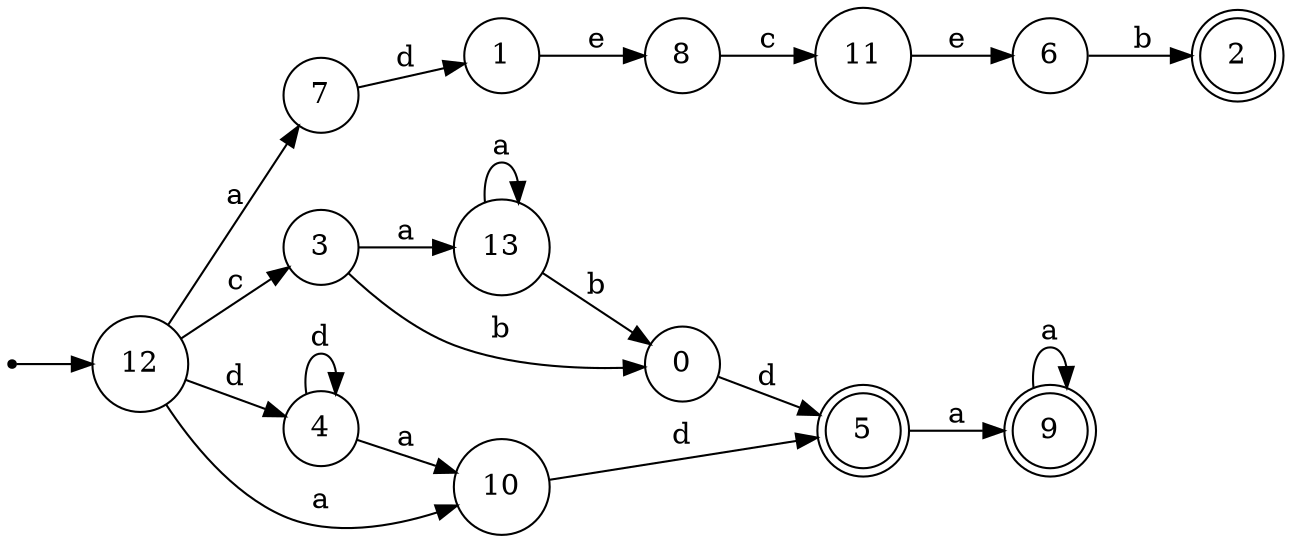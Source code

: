 digraph {
	rankdir = LR;
	size = "30,20";
	node [shape = point]; "dummy0"
	node [shape = circle]; "12"
	"dummy0" -> "12";
	node [shape = circle]; "11";
	node [shape = circle]; "4";
	node [shape = circle]; "6";
	node [shape = doublecircle]; "2";
	node [shape = circle]; "7";
	node [shape = doublecircle]; "5";
	node [shape = circle]; "8";
	node [shape = circle]; "3";
	node [shape = doublecircle]; "9";
	node [shape = circle]; "10";
	node [shape = circle]; "0";
	node [shape = circle]; "13";
	node [shape = circle]; "1";
	"1" -> "8" [label = "e"];
	"13" -> "13" [label = "a"];
	"13" -> "0" [label = "b"];
	"5" -> "9" [label = "a"];
	"9" -> "9" [label = "a"];
	"4" -> "10" [label = "a"];
	"4" -> "4" [label = "d"];
	"6" -> "2" [label = "b"];
	"0" -> "5" [label = "d"];
	"10" -> "5" [label = "d"];
	"3" -> "13" [label = "a"];
	"3" -> "0" [label = "b"];
	"12" -> "10" [label = "a"];
	"12" -> "7" [label = "a"];
	"12" -> "4" [label = "d"];
	"12" -> "3" [label = "c"];
	"8" -> "11" [label = "c"];
	"11" -> "6" [label = "e"];
	"7" -> "1" [label = "d"];
}
